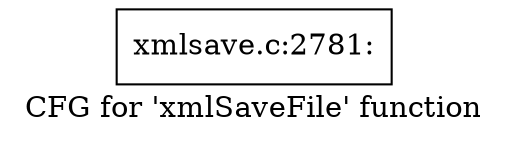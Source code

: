 digraph "CFG for 'xmlSaveFile' function" {
	label="CFG for 'xmlSaveFile' function";

	Node0x57a4f80 [shape=record,label="{xmlsave.c:2781:}"];
}
